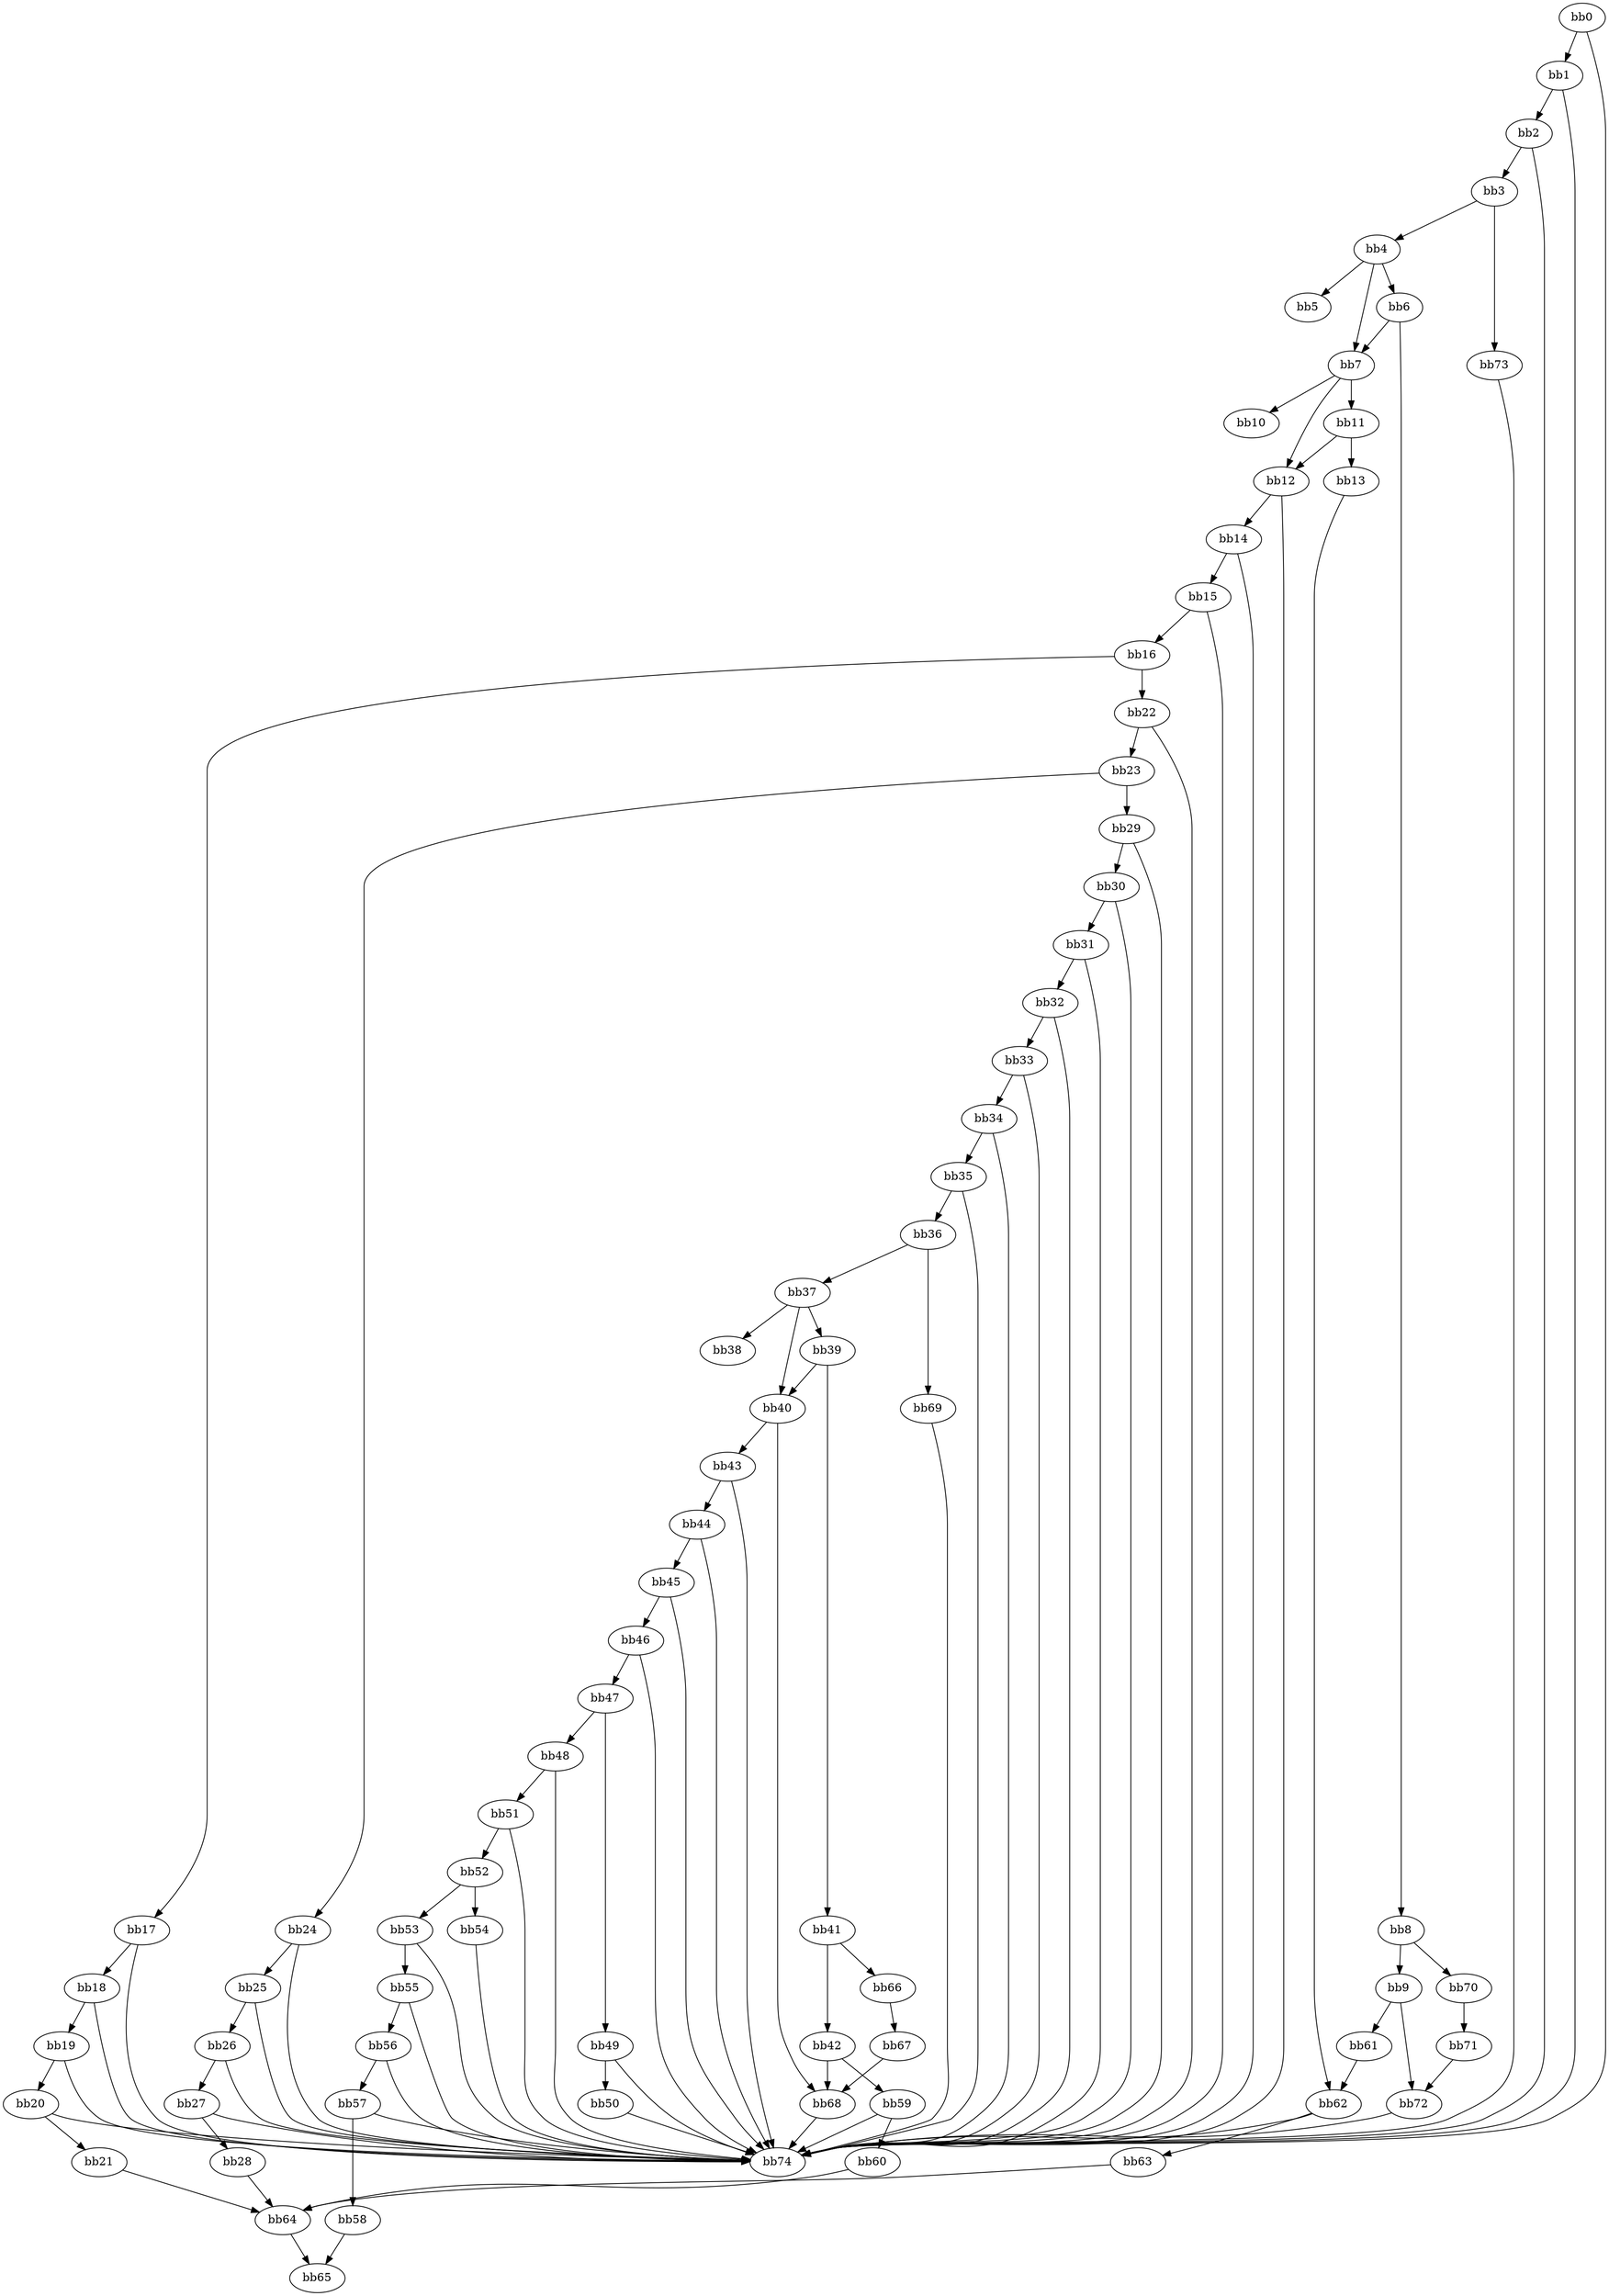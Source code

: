 digraph {
    0 [ label = "bb0\l" ]
    1 [ label = "bb1\l" ]
    2 [ label = "bb2\l" ]
    3 [ label = "bb3\l" ]
    4 [ label = "bb4\l" ]
    5 [ label = "bb5\l" ]
    6 [ label = "bb6\l" ]
    7 [ label = "bb7\l" ]
    8 [ label = "bb8\l" ]
    9 [ label = "bb9\l" ]
    10 [ label = "bb10\l" ]
    11 [ label = "bb11\l" ]
    12 [ label = "bb12\l" ]
    13 [ label = "bb13\l" ]
    14 [ label = "bb14\l" ]
    15 [ label = "bb15\l" ]
    16 [ label = "bb16\l" ]
    17 [ label = "bb17\l" ]
    18 [ label = "bb18\l" ]
    19 [ label = "bb19\l" ]
    20 [ label = "bb20\l" ]
    21 [ label = "bb21\l" ]
    22 [ label = "bb22\l" ]
    23 [ label = "bb23\l" ]
    24 [ label = "bb24\l" ]
    25 [ label = "bb25\l" ]
    26 [ label = "bb26\l" ]
    27 [ label = "bb27\l" ]
    28 [ label = "bb28\l" ]
    29 [ label = "bb29\l" ]
    30 [ label = "bb30\l" ]
    31 [ label = "bb31\l" ]
    32 [ label = "bb32\l" ]
    33 [ label = "bb33\l" ]
    34 [ label = "bb34\l" ]
    35 [ label = "bb35\l" ]
    36 [ label = "bb36\l" ]
    37 [ label = "bb37\l" ]
    38 [ label = "bb38\l" ]
    39 [ label = "bb39\l" ]
    40 [ label = "bb40\l" ]
    41 [ label = "bb41\l" ]
    42 [ label = "bb42\l" ]
    43 [ label = "bb43\l" ]
    44 [ label = "bb44\l" ]
    45 [ label = "bb45\l" ]
    46 [ label = "bb46\l" ]
    47 [ label = "bb47\l" ]
    48 [ label = "bb48\l" ]
    49 [ label = "bb49\l" ]
    50 [ label = "bb50\l" ]
    51 [ label = "bb51\l" ]
    52 [ label = "bb52\l" ]
    53 [ label = "bb53\l" ]
    54 [ label = "bb54\l" ]
    55 [ label = "bb55\l" ]
    56 [ label = "bb56\l" ]
    57 [ label = "bb57\l" ]
    58 [ label = "bb58\l" ]
    59 [ label = "bb59\l" ]
    60 [ label = "bb60\l" ]
    61 [ label = "bb61\l" ]
    62 [ label = "bb62\l" ]
    63 [ label = "bb63\l" ]
    64 [ label = "bb64\l" ]
    65 [ label = "bb65\l" ]
    66 [ label = "bb66\l" ]
    67 [ label = "bb67\l" ]
    68 [ label = "bb68\l" ]
    69 [ label = "bb69\l" ]
    70 [ label = "bb70\l" ]
    71 [ label = "bb71\l" ]
    72 [ label = "bb72\l" ]
    73 [ label = "bb73\l" ]
    74 [ label = "bb74\l" ]
    0 -> 1 [ ]
    0 -> 74 [ ]
    1 -> 2 [ ]
    1 -> 74 [ ]
    2 -> 3 [ ]
    2 -> 74 [ ]
    3 -> 4 [ ]
    3 -> 73 [ ]
    4 -> 5 [ ]
    4 -> 6 [ ]
    4 -> 7 [ ]
    6 -> 7 [ ]
    6 -> 8 [ ]
    7 -> 10 [ ]
    7 -> 11 [ ]
    7 -> 12 [ ]
    8 -> 9 [ ]
    8 -> 70 [ ]
    9 -> 61 [ ]
    9 -> 72 [ ]
    11 -> 12 [ ]
    11 -> 13 [ ]
    12 -> 14 [ ]
    12 -> 74 [ ]
    13 -> 62 [ ]
    14 -> 15 [ ]
    14 -> 74 [ ]
    15 -> 16 [ ]
    15 -> 74 [ ]
    16 -> 17 [ ]
    16 -> 22 [ ]
    17 -> 18 [ ]
    17 -> 74 [ ]
    18 -> 19 [ ]
    18 -> 74 [ ]
    19 -> 20 [ ]
    19 -> 74 [ ]
    20 -> 21 [ ]
    20 -> 74 [ ]
    21 -> 64 [ ]
    22 -> 23 [ ]
    22 -> 74 [ ]
    23 -> 24 [ ]
    23 -> 29 [ ]
    24 -> 25 [ ]
    24 -> 74 [ ]
    25 -> 26 [ ]
    25 -> 74 [ ]
    26 -> 27 [ ]
    26 -> 74 [ ]
    27 -> 28 [ ]
    27 -> 74 [ ]
    28 -> 64 [ ]
    29 -> 30 [ ]
    29 -> 74 [ ]
    30 -> 31 [ ]
    30 -> 74 [ ]
    31 -> 32 [ ]
    31 -> 74 [ ]
    32 -> 33 [ ]
    32 -> 74 [ ]
    33 -> 34 [ ]
    33 -> 74 [ ]
    34 -> 35 [ ]
    34 -> 74 [ ]
    35 -> 36 [ ]
    35 -> 74 [ ]
    36 -> 37 [ ]
    36 -> 69 [ ]
    37 -> 38 [ ]
    37 -> 39 [ ]
    37 -> 40 [ ]
    39 -> 40 [ ]
    39 -> 41 [ ]
    40 -> 43 [ ]
    40 -> 68 [ ]
    41 -> 42 [ ]
    41 -> 66 [ ]
    42 -> 59 [ ]
    42 -> 68 [ ]
    43 -> 44 [ ]
    43 -> 74 [ ]
    44 -> 45 [ ]
    44 -> 74 [ ]
    45 -> 46 [ ]
    45 -> 74 [ ]
    46 -> 47 [ ]
    46 -> 74 [ ]
    47 -> 48 [ ]
    47 -> 49 [ ]
    48 -> 51 [ ]
    48 -> 74 [ ]
    49 -> 50 [ ]
    49 -> 74 [ ]
    50 -> 74 [ ]
    51 -> 52 [ ]
    51 -> 74 [ ]
    52 -> 53 [ ]
    52 -> 54 [ ]
    53 -> 55 [ ]
    53 -> 74 [ ]
    54 -> 74 [ ]
    55 -> 56 [ ]
    55 -> 74 [ ]
    56 -> 57 [ ]
    56 -> 74 [ ]
    57 -> 58 [ ]
    57 -> 74 [ ]
    58 -> 65 [ ]
    59 -> 60 [ ]
    59 -> 74 [ ]
    60 -> 64 [ ]
    61 -> 62 [ ]
    62 -> 63 [ ]
    62 -> 74 [ ]
    63 -> 64 [ ]
    64 -> 65 [ ]
    66 -> 67 [ ]
    67 -> 68 [ ]
    68 -> 74 [ ]
    69 -> 74 [ ]
    70 -> 71 [ ]
    71 -> 72 [ ]
    72 -> 74 [ ]
    73 -> 74 [ ]
}

